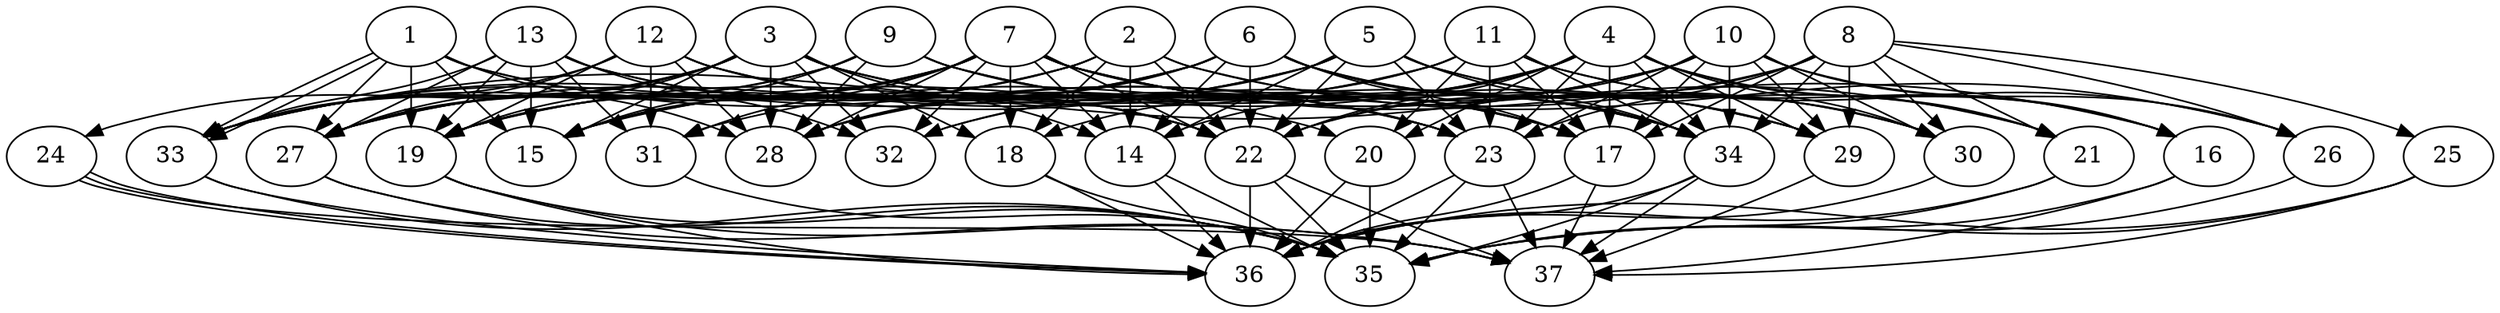 // DAG (tier=3-complex, mode=data, n=37, ccr=0.530, fat=0.752, density=0.762, regular=0.398, jump=0.315, mindata=4194304, maxdata=33554432)
// DAG automatically generated by daggen at Sun Aug 24 16:33:35 2025
// /home/ermia/Project/Environments/daggen/bin/daggen --dot --ccr 0.530 --fat 0.752 --regular 0.398 --density 0.762 --jump 0.315 --mindata 4194304 --maxdata 33554432 -n 37 
digraph G {
  1 [size="1795301796597222144", alpha="0.20", expect_size="897650898298611072"]
  1 -> 15 [size ="964724950827008"]
  1 -> 19 [size ="964724950827008"]
  1 -> 22 [size ="964724950827008"]
  1 -> 23 [size ="964724950827008"]
  1 -> 27 [size ="964724950827008"]
  1 -> 28 [size ="964724950827008"]
  1 -> 33 [size ="964724950827008"]
  1 -> 33 [size ="964724950827008"]
  2 [size="2211405836390611550208", alpha="0.19", expect_size="1105702918195305775104"]
  2 -> 14 [size ="1357903646687232"]
  2 -> 15 [size ="1357903646687232"]
  2 -> 18 [size ="1357903646687232"]
  2 -> 19 [size ="1357903646687232"]
  2 -> 22 [size ="1357903646687232"]
  2 -> 26 [size ="1357903646687232"]
  2 -> 27 [size ="1357903646687232"]
  2 -> 30 [size ="1357903646687232"]
  3 [size="14241335972833857536", alpha="0.01", expect_size="7120667986416928768"]
  3 -> 14 [size ="8889935675260928"]
  3 -> 15 [size ="8889935675260928"]
  3 -> 17 [size ="8889935675260928"]
  3 -> 18 [size ="8889935675260928"]
  3 -> 19 [size ="8889935675260928"]
  3 -> 23 [size ="8889935675260928"]
  3 -> 24 [size ="8889935675260928"]
  3 -> 27 [size ="8889935675260928"]
  3 -> 28 [size ="8889935675260928"]
  3 -> 32 [size ="8889935675260928"]
  3 -> 33 [size ="8889935675260928"]
  3 -> 34 [size ="8889935675260928"]
  4 [size="1821769922932996308992", alpha="0.12", expect_size="910884961466498154496"]
  4 -> 14 [size ="1193307413676032"]
  4 -> 15 [size ="1193307413676032"]
  4 -> 16 [size ="1193307413676032"]
  4 -> 17 [size ="1193307413676032"]
  4 -> 18 [size ="1193307413676032"]
  4 -> 20 [size ="1193307413676032"]
  4 -> 21 [size ="1193307413676032"]
  4 -> 22 [size ="1193307413676032"]
  4 -> 23 [size ="1193307413676032"]
  4 -> 29 [size ="1193307413676032"]
  4 -> 30 [size ="1193307413676032"]
  4 -> 32 [size ="1193307413676032"]
  4 -> 34 [size ="1193307413676032"]
  5 [size="2800920199810385408", alpha="0.03", expect_size="1400460099905192704"]
  5 -> 14 [size ="3562555112947712"]
  5 -> 21 [size ="3562555112947712"]
  5 -> 22 [size ="3562555112947712"]
  5 -> 23 [size ="3562555112947712"]
  5 -> 27 [size ="3562555112947712"]
  5 -> 28 [size ="3562555112947712"]
  5 -> 30 [size ="3562555112947712"]
  5 -> 33 [size ="3562555112947712"]
  5 -> 34 [size ="3562555112947712"]
  6 [size="8732449478482591744000", alpha="0.14", expect_size="4366224739241295872000"]
  6 -> 14 [size ="3392454577356800"]
  6 -> 15 [size ="3392454577356800"]
  6 -> 17 [size ="3392454577356800"]
  6 -> 19 [size ="3392454577356800"]
  6 -> 22 [size ="3392454577356800"]
  6 -> 28 [size ="3392454577356800"]
  6 -> 29 [size ="3392454577356800"]
  6 -> 30 [size ="3392454577356800"]
  6 -> 33 [size ="3392454577356800"]
  6 -> 34 [size ="3392454577356800"]
  7 [size="9280233844021712125952", alpha="0.17", expect_size="4640116922010856062976"]
  7 -> 14 [size ="3532883096502272"]
  7 -> 15 [size ="3532883096502272"]
  7 -> 16 [size ="3532883096502272"]
  7 -> 17 [size ="3532883096502272"]
  7 -> 18 [size ="3532883096502272"]
  7 -> 19 [size ="3532883096502272"]
  7 -> 21 [size ="3532883096502272"]
  7 -> 22 [size ="3532883096502272"]
  7 -> 27 [size ="3532883096502272"]
  7 -> 28 [size ="3532883096502272"]
  7 -> 29 [size ="3532883096502272"]
  7 -> 31 [size ="3532883096502272"]
  7 -> 32 [size ="3532883096502272"]
  7 -> 33 [size ="3532883096502272"]
  7 -> 34 [size ="3532883096502272"]
  8 [size="6100262829467763", alpha="0.06", expect_size="3050131414733881"]
  8 -> 17 [size ="280929188708352"]
  8 -> 21 [size ="280929188708352"]
  8 -> 22 [size ="280929188708352"]
  8 -> 23 [size ="280929188708352"]
  8 -> 25 [size ="280929188708352"]
  8 -> 26 [size ="280929188708352"]
  8 -> 28 [size ="280929188708352"]
  8 -> 29 [size ="280929188708352"]
  8 -> 30 [size ="280929188708352"]
  8 -> 34 [size ="280929188708352"]
  9 [size="254852916372186400", alpha="0.02", expect_size="127426458186093200"]
  9 -> 15 [size ="6293235223756800"]
  9 -> 23 [size ="6293235223756800"]
  9 -> 27 [size ="6293235223756800"]
  9 -> 28 [size ="6293235223756800"]
  9 -> 29 [size ="6293235223756800"]
  9 -> 33 [size ="6293235223756800"]
  9 -> 34 [size ="6293235223756800"]
  10 [size="2153517706750610898944", alpha="0.06", expect_size="1076758853375305449472"]
  10 -> 16 [size ="1334101743239168"]
  10 -> 17 [size ="1334101743239168"]
  10 -> 22 [size ="1334101743239168"]
  10 -> 23 [size ="1334101743239168"]
  10 -> 26 [size ="1334101743239168"]
  10 -> 29 [size ="1334101743239168"]
  10 -> 30 [size ="1334101743239168"]
  10 -> 31 [size ="1334101743239168"]
  10 -> 33 [size ="1334101743239168"]
  10 -> 34 [size ="1334101743239168"]
  11 [size="3085487278668656934912", alpha="0.13", expect_size="1542743639334328467456"]
  11 -> 16 [size ="1695531361370112"]
  11 -> 17 [size ="1695531361370112"]
  11 -> 19 [size ="1695531361370112"]
  11 -> 20 [size ="1695531361370112"]
  11 -> 23 [size ="1695531361370112"]
  11 -> 26 [size ="1695531361370112"]
  11 -> 28 [size ="1695531361370112"]
  11 -> 32 [size ="1695531361370112"]
  11 -> 34 [size ="1695531361370112"]
  12 [size="73313085469736096", alpha="0.06", expect_size="36656542734868048"]
  12 -> 17 [size ="5183490031091712"]
  12 -> 19 [size ="5183490031091712"]
  12 -> 22 [size ="5183490031091712"]
  12 -> 23 [size ="5183490031091712"]
  12 -> 27 [size ="5183490031091712"]
  12 -> 28 [size ="5183490031091712"]
  12 -> 31 [size ="5183490031091712"]
  12 -> 33 [size ="5183490031091712"]
  13 [size="45225092348363808", alpha="0.16", expect_size="22612546174181904"]
  13 -> 15 [size ="1093437344448512"]
  13 -> 19 [size ="1093437344448512"]
  13 -> 20 [size ="1093437344448512"]
  13 -> 22 [size ="1093437344448512"]
  13 -> 27 [size ="1093437344448512"]
  13 -> 31 [size ="1093437344448512"]
  13 -> 32 [size ="1093437344448512"]
  13 -> 33 [size ="1093437344448512"]
  14 [size="4957914997082965409792", alpha="0.00", expect_size="2478957498541482704896"]
  14 -> 35 [size ="2326069596127232"]
  14 -> 36 [size ="2326069596127232"]
  15 [size="2196318662444676284416", alpha="0.07", expect_size="1098159331222338142208"]
  16 [size="1868119317295303424", alpha="0.20", expect_size="934059658647651712"]
  16 -> 35 [size ="702622289887232"]
  16 -> 37 [size ="702622289887232"]
  17 [size="5612724480594935808000", alpha="0.15", expect_size="2806362240297467904000"]
  17 -> 36 [size ="2526615384883200"]
  17 -> 37 [size ="2526615384883200"]
  18 [size="5794282939908609024", alpha="0.04", expect_size="2897141469954304512"]
  18 -> 35 [size ="6703167404244992"]
  18 -> 36 [size ="6703167404244992"]
  19 [size="1802606127381015296", alpha="0.00", expect_size="901303063690507648"]
  19 -> 35 [size ="1266843562016768"]
  19 -> 36 [size ="1266843562016768"]
  19 -> 37 [size ="1266843562016768"]
  20 [size="6898235857380048896000", alpha="0.15", expect_size="3449117928690024448000"]
  20 -> 35 [size ="2899003100364800"]
  20 -> 36 [size ="2899003100364800"]
  21 [size="13371617851613523214336", alpha="0.02", expect_size="6685808925806761607168"]
  21 -> 35 [size ="4506914209660928"]
  21 -> 36 [size ="4506914209660928"]
  22 [size="32829293905257096", alpha="0.15", expect_size="16414646952628548"]
  22 -> 35 [size ="2293775065939968"]
  22 -> 36 [size ="2293775065939968"]
  22 -> 37 [size ="2293775065939968"]
  23 [size="671254763613377280", alpha="0.04", expect_size="335627381806688640"]
  23 -> 35 [size ="241181237706752"]
  23 -> 36 [size ="241181237706752"]
  23 -> 37 [size ="241181237706752"]
  24 [size="24712557011331448832000", alpha="0.06", expect_size="12356278505665724416000"]
  24 -> 36 [size ="6787373937459200"]
  24 -> 36 [size ="6787373937459200"]
  24 -> 37 [size ="6787373937459200"]
  25 [size="113437654271253408", alpha="0.10", expect_size="56718827135626704"]
  25 -> 35 [size ="4458435395452928"]
  25 -> 36 [size ="4458435395452928"]
  25 -> 37 [size ="4458435395452928"]
  26 [size="39405525284030336", alpha="0.15", expect_size="19702762642015168"]
  26 -> 35 [size ="2675195575795712"]
  27 [size="111558646858176224", alpha="0.00", expect_size="55779323429088112"]
  27 -> 35 [size ="2993324608716800"]
  27 -> 37 [size ="2993324608716800"]
  28 [size="10063728053165381124096", alpha="0.05", expect_size="5031864026582690562048"]
  29 [size="9677597283625287680", alpha="0.06", expect_size="4838798641812643840"]
  29 -> 37 [size ="6963646433329152"]
  30 [size="5822922345942316220416", alpha="0.10", expect_size="2911461172971158110208"]
  30 -> 36 [size ="2589309626482688"]
  31 [size="1689545184410389760", alpha="0.06", expect_size="844772592205194880"]
  31 -> 35 [size ="2366473427222528"]
  32 [size="21117992017338757120", alpha="0.11", expect_size="10558996008669378560"]
  33 [size="1598343009398861856768", alpha="0.15", expect_size="799171504699430928384"]
  33 -> 35 [size ="1093628898312192"]
  33 -> 36 [size ="1093628898312192"]
  34 [size="14661228256199915520", alpha="0.06", expect_size="7330614128099957760"]
  34 -> 35 [size ="6068275540656128"]
  34 -> 36 [size ="6068275540656128"]
  34 -> 37 [size ="6068275540656128"]
  35 [size="1189798057201262592", alpha="0.17", expect_size="594899028600631296"]
  36 [size="3265315740389503664128", alpha="0.04", expect_size="1632657870194751832064"]
  37 [size="5890796425844329807872", alpha="0.19", expect_size="2945398212922164903936"]
}
